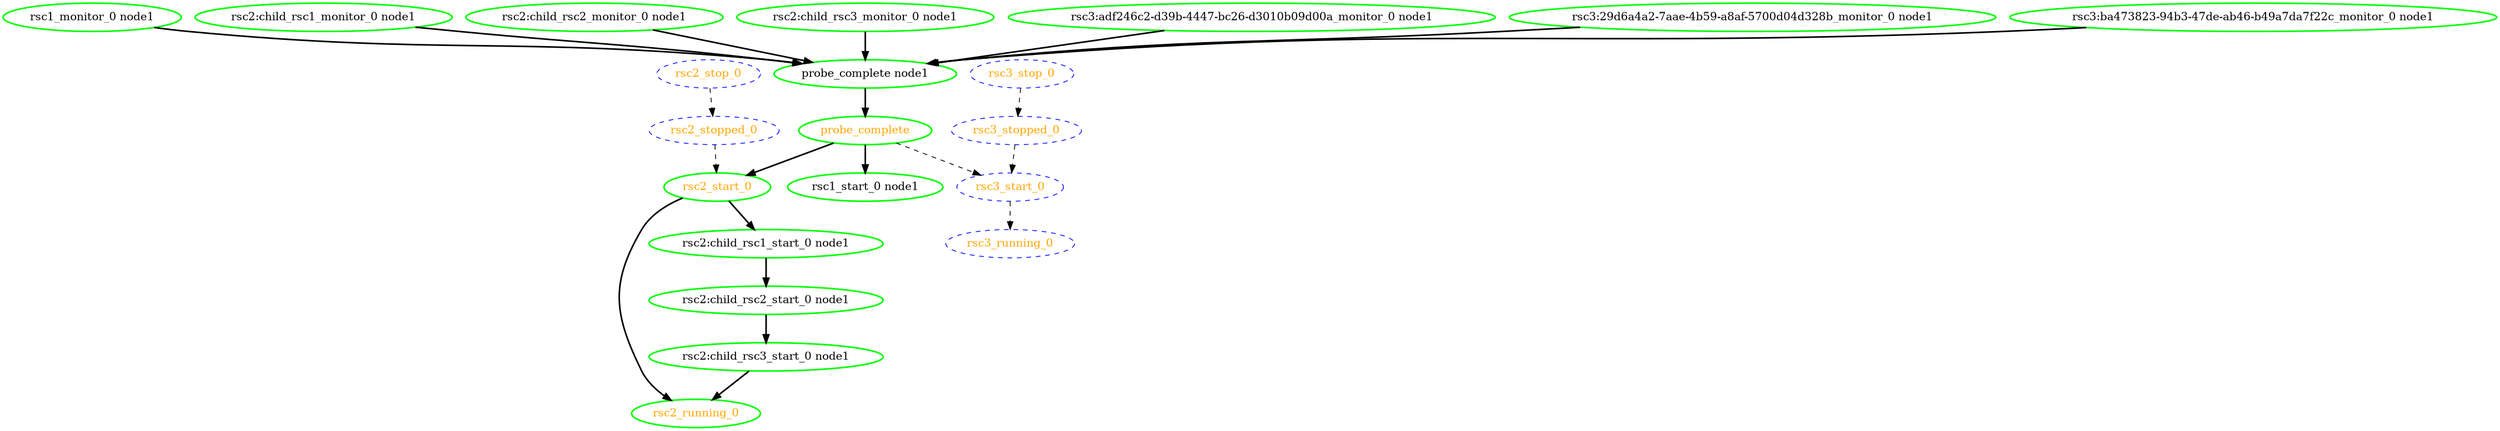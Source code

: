 digraph "g" {
	size = "30,30"
"probe_complete" [ style=bold color="green" fontcolor="orange" ]
"probe_complete node1" [ style=bold color="green" fontcolor="black" ]
"rsc1_monitor_0 node1" [ style=bold color="green" fontcolor="black" ]
"rsc2:child_rsc1_monitor_0 node1" [ style=bold color="green" fontcolor="black" ]
"rsc2:child_rsc2_monitor_0 node1" [ style=bold color="green" fontcolor="black" ]
"rsc2:child_rsc3_monitor_0 node1" [ style=bold color="green" fontcolor="black" ]
"rsc3:adf246c2-d39b-4447-bc26-d3010b09d00a_monitor_0 node1" [ style=bold color="green" fontcolor="black" ]
"rsc3:29d6a4a2-7aae-4b59-a8af-5700d04d328b_monitor_0 node1" [ style=bold color="green" fontcolor="black" ]
"rsc3:ba473823-94b3-47de-ab46-b49a7da7f22c_monitor_0 node1" [ style=bold color="green" fontcolor="black" ]
"rsc1_start_0 node1" [ style=bold color="green" fontcolor="black" ]
"rsc2:child_rsc1_start_0 node1" [ style=bold color="green" fontcolor="black" ]
"rsc2:child_rsc2_start_0 node1" [ style=bold color="green" fontcolor="black" ]
"rsc2:child_rsc3_start_0 node1" [ style=bold color="green" fontcolor="black" ]
"rsc2_start_0" [ style=bold color="green" fontcolor="orange" ]
"rsc2_running_0" [ style=bold color="green" fontcolor="orange" ]
"rsc2_stop_0" [ style="dashed" color="blue" fontcolor="orange" ]
"rsc2_stopped_0" [ style="dashed" color="blue" fontcolor="orange" ]
"rsc3_start_0" [ style="dashed" color="blue" fontcolor="orange" ]
"rsc3_running_0" [ style="dashed" color="blue" fontcolor="orange" ]
"rsc3_stop_0" [ style="dashed" color="blue" fontcolor="orange" ]
"rsc3_stopped_0" [ style="dashed" color="blue" fontcolor="orange" ]
"probe_complete node1" -> "probe_complete" [ style = bold]
"rsc1_monitor_0 node1" -> "probe_complete node1" [ style = bold]
"rsc2:child_rsc1_monitor_0 node1" -> "probe_complete node1" [ style = bold]
"rsc2:child_rsc2_monitor_0 node1" -> "probe_complete node1" [ style = bold]
"rsc2:child_rsc3_monitor_0 node1" -> "probe_complete node1" [ style = bold]
"rsc3:adf246c2-d39b-4447-bc26-d3010b09d00a_monitor_0 node1" -> "probe_complete node1" [ style = bold]
"rsc3:29d6a4a2-7aae-4b59-a8af-5700d04d328b_monitor_0 node1" -> "probe_complete node1" [ style = bold]
"rsc3:ba473823-94b3-47de-ab46-b49a7da7f22c_monitor_0 node1" -> "probe_complete node1" [ style = bold]
"probe_complete" -> "rsc1_start_0 node1" [ style = bold]
"rsc2_start_0" -> "rsc2:child_rsc1_start_0 node1" [ style = bold]
"rsc2:child_rsc1_start_0 node1" -> "rsc2:child_rsc2_start_0 node1" [ style = bold]
"rsc2:child_rsc2_start_0 node1" -> "rsc2:child_rsc3_start_0 node1" [ style = bold]
"probe_complete" -> "rsc2_start_0" [ style = bold]
"rsc2_stopped_0" -> "rsc2_start_0" [ style = dashed]
"rsc2:child_rsc3_start_0 node1" -> "rsc2_running_0" [ style = bold]
"rsc2_start_0" -> "rsc2_running_0" [ style = bold]
"rsc2_stop_0" -> "rsc2_stopped_0" [ style = dashed]
"probe_complete" -> "rsc3_start_0" [ style = dashed]
"rsc3_stopped_0" -> "rsc3_start_0" [ style = dashed]
"rsc3_start_0" -> "rsc3_running_0" [ style = dashed]
"rsc3_stop_0" -> "rsc3_stopped_0" [ style = dashed]
}
